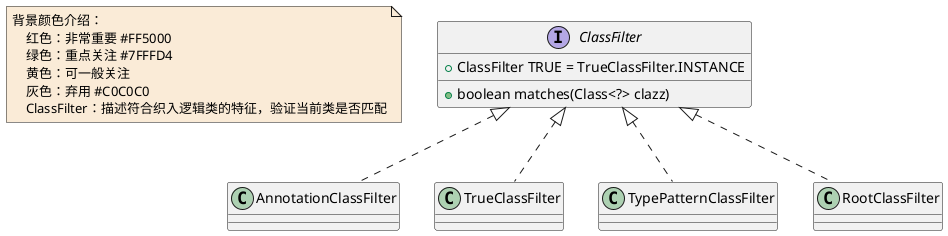 @startuml

note  as N1 #FAEBD7
    背景颜色介绍：
        红色：非常重要 #FF5000
        绿色：重点关注 #7FFFD4
        黄色：可一般关注
        灰色：弃用 #C0C0C0
        ClassFilter：描述符合织入逻辑类的特征，验证当前类是否匹配
end note



interface ClassFilter
ClassFilter : +boolean matches(Class<?> clazz)
ClassFilter : +ClassFilter TRUE = TrueClassFilter.INSTANCE
class AnnotationClassFilter
class TrueClassFilter
class TypePatternClassFilter
class RootClassFilter



ClassFilter <|.. AnnotationClassFilter
ClassFilter <|.. TrueClassFilter
ClassFilter <|.. TypePatternClassFilter
ClassFilter <|.. RootClassFilter



@enduml
